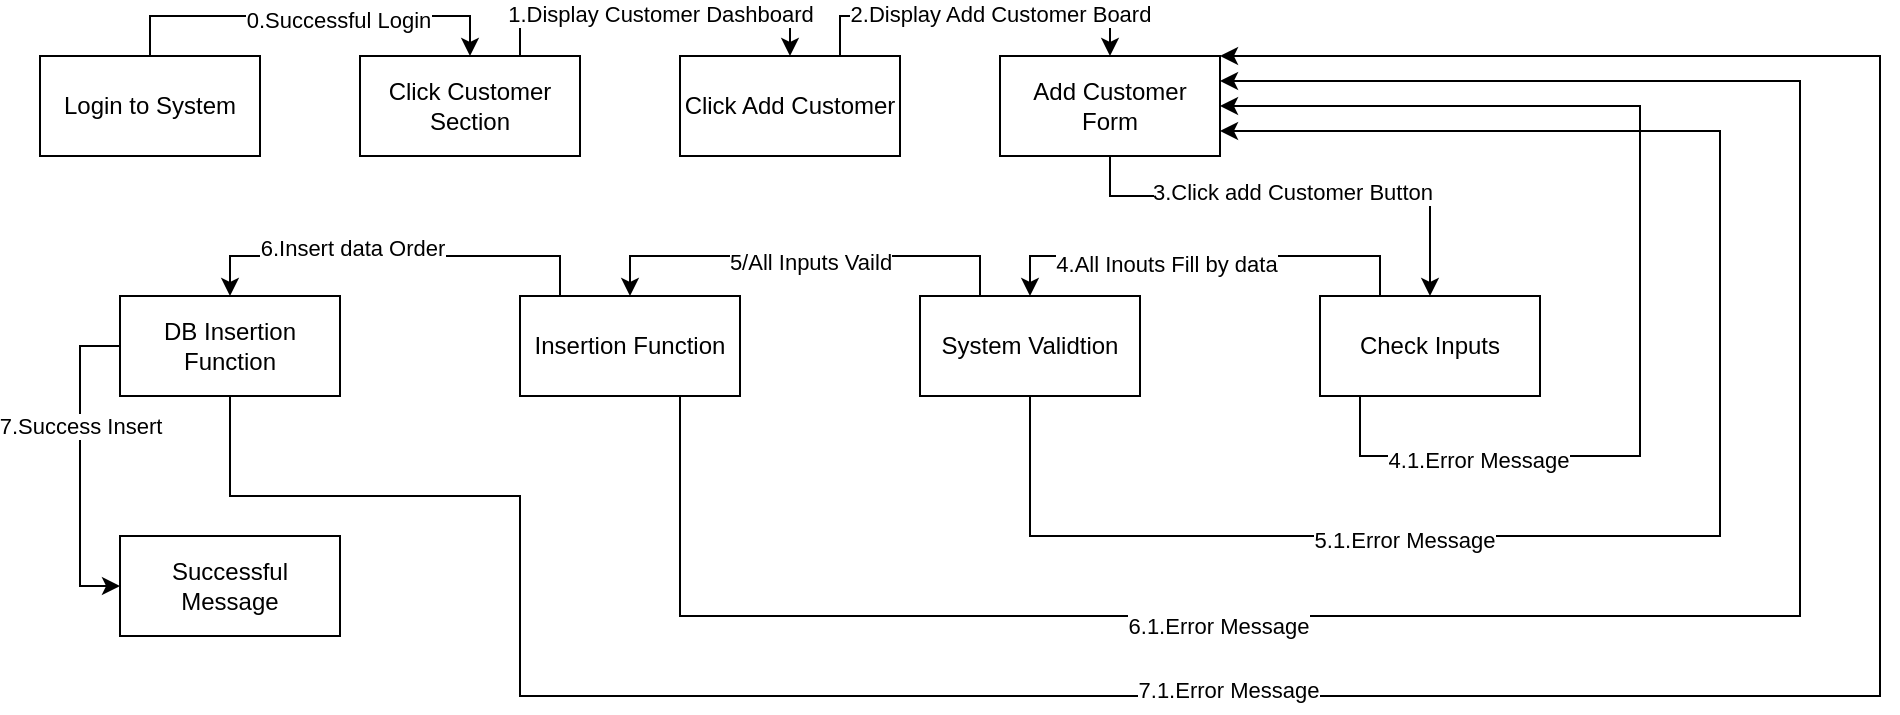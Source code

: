 <mxfile version="22.1.5" type="device" pages="5">
  <diagram name="Add Customer" id="E49aSv4FZ0PPDMPK3oO2">
    <mxGraphModel dx="1237" dy="665" grid="1" gridSize="10" guides="1" tooltips="1" connect="1" arrows="1" fold="1" page="1" pageScale="1" pageWidth="1100" pageHeight="850" math="0" shadow="0">
      <root>
        <mxCell id="0" />
        <mxCell id="1" parent="0" />
        <mxCell id="7E0FvI4bVu15tkwmtCha-5" style="edgeStyle=orthogonalEdgeStyle;rounded=0;orthogonalLoop=1;jettySize=auto;html=1;entryX=0.5;entryY=0;entryDx=0;entryDy=0;" edge="1" parent="1" source="7E0FvI4bVu15tkwmtCha-1" target="7E0FvI4bVu15tkwmtCha-2">
          <mxGeometry relative="1" as="geometry">
            <Array as="points">
              <mxPoint x="95" y="20" />
              <mxPoint x="255" y="20" />
            </Array>
          </mxGeometry>
        </mxCell>
        <mxCell id="7E0FvI4bVu15tkwmtCha-8" value="0.Successful Login" style="edgeLabel;html=1;align=center;verticalAlign=middle;resizable=0;points=[];" vertex="1" connectable="0" parent="7E0FvI4bVu15tkwmtCha-5">
          <mxGeometry x="0.139" y="-2" relative="1" as="geometry">
            <mxPoint as="offset" />
          </mxGeometry>
        </mxCell>
        <mxCell id="7E0FvI4bVu15tkwmtCha-1" value="Login to System" style="html=1;whiteSpace=wrap;" vertex="1" parent="1">
          <mxGeometry x="40" y="40" width="110" height="50" as="geometry" />
        </mxCell>
        <mxCell id="7E0FvI4bVu15tkwmtCha-6" style="edgeStyle=orthogonalEdgeStyle;rounded=0;orthogonalLoop=1;jettySize=auto;html=1;entryX=0.5;entryY=0;entryDx=0;entryDy=0;" edge="1" parent="1" source="7E0FvI4bVu15tkwmtCha-2" target="7E0FvI4bVu15tkwmtCha-3">
          <mxGeometry relative="1" as="geometry">
            <Array as="points">
              <mxPoint x="280" y="20" />
              <mxPoint x="415" y="20" />
            </Array>
          </mxGeometry>
        </mxCell>
        <mxCell id="7E0FvI4bVu15tkwmtCha-9" value="1.Display Customer Dashboard" style="edgeLabel;html=1;align=center;verticalAlign=middle;resizable=0;points=[];" vertex="1" connectable="0" parent="7E0FvI4bVu15tkwmtCha-6">
          <mxGeometry x="-0.135" y="1" relative="1" as="geometry">
            <mxPoint x="14" as="offset" />
          </mxGeometry>
        </mxCell>
        <mxCell id="7E0FvI4bVu15tkwmtCha-2" value="Click Customer Section" style="html=1;whiteSpace=wrap;" vertex="1" parent="1">
          <mxGeometry x="200" y="40" width="110" height="50" as="geometry" />
        </mxCell>
        <mxCell id="7E0FvI4bVu15tkwmtCha-7" style="edgeStyle=orthogonalEdgeStyle;rounded=0;orthogonalLoop=1;jettySize=auto;html=1;entryX=0.5;entryY=0;entryDx=0;entryDy=0;" edge="1" parent="1" source="7E0FvI4bVu15tkwmtCha-3" target="7E0FvI4bVu15tkwmtCha-4">
          <mxGeometry relative="1" as="geometry">
            <Array as="points">
              <mxPoint x="440" y="20" />
              <mxPoint x="575" y="20" />
            </Array>
          </mxGeometry>
        </mxCell>
        <mxCell id="7E0FvI4bVu15tkwmtCha-10" value="2.Display Add Customer Board" style="edgeLabel;html=1;align=center;verticalAlign=middle;resizable=0;points=[];" vertex="1" connectable="0" parent="7E0FvI4bVu15tkwmtCha-7">
          <mxGeometry x="-0.426" y="1" relative="1" as="geometry">
            <mxPoint x="50" as="offset" />
          </mxGeometry>
        </mxCell>
        <mxCell id="7E0FvI4bVu15tkwmtCha-3" value="Click Add Customer" style="html=1;whiteSpace=wrap;" vertex="1" parent="1">
          <mxGeometry x="360" y="40" width="110" height="50" as="geometry" />
        </mxCell>
        <mxCell id="7E0FvI4bVu15tkwmtCha-12" style="edgeStyle=orthogonalEdgeStyle;rounded=0;orthogonalLoop=1;jettySize=auto;html=1;entryX=0.5;entryY=0;entryDx=0;entryDy=0;" edge="1" parent="1" source="7E0FvI4bVu15tkwmtCha-4" target="7E0FvI4bVu15tkwmtCha-11">
          <mxGeometry relative="1" as="geometry">
            <Array as="points">
              <mxPoint x="575" y="110" />
              <mxPoint x="735" y="110" />
            </Array>
          </mxGeometry>
        </mxCell>
        <mxCell id="7E0FvI4bVu15tkwmtCha-13" value="3.Click add Customer Button" style="edgeLabel;html=1;align=center;verticalAlign=middle;resizable=0;points=[];" vertex="1" connectable="0" parent="7E0FvI4bVu15tkwmtCha-12">
          <mxGeometry x="-0.036" y="2" relative="1" as="geometry">
            <mxPoint as="offset" />
          </mxGeometry>
        </mxCell>
        <mxCell id="7E0FvI4bVu15tkwmtCha-4" value="Add Customer Form" style="html=1;whiteSpace=wrap;" vertex="1" parent="1">
          <mxGeometry x="520" y="40" width="110" height="50" as="geometry" />
        </mxCell>
        <mxCell id="7E0FvI4bVu15tkwmtCha-17" style="edgeStyle=orthogonalEdgeStyle;rounded=0;orthogonalLoop=1;jettySize=auto;html=1;entryX=0.5;entryY=0;entryDx=0;entryDy=0;" edge="1" parent="1" source="7E0FvI4bVu15tkwmtCha-11" target="7E0FvI4bVu15tkwmtCha-14">
          <mxGeometry relative="1" as="geometry">
            <Array as="points">
              <mxPoint x="710" y="140" />
              <mxPoint x="535" y="140" />
            </Array>
          </mxGeometry>
        </mxCell>
        <mxCell id="7E0FvI4bVu15tkwmtCha-21" value="4.All Inouts Fill by data" style="edgeLabel;html=1;align=center;verticalAlign=middle;resizable=0;points=[];" vertex="1" connectable="0" parent="7E0FvI4bVu15tkwmtCha-17">
          <mxGeometry x="0.185" y="4" relative="1" as="geometry">
            <mxPoint as="offset" />
          </mxGeometry>
        </mxCell>
        <mxCell id="7E0FvI4bVu15tkwmtCha-27" style="edgeStyle=orthogonalEdgeStyle;rounded=0;orthogonalLoop=1;jettySize=auto;html=1;entryX=1;entryY=0.5;entryDx=0;entryDy=0;" edge="1" parent="1" source="7E0FvI4bVu15tkwmtCha-11" target="7E0FvI4bVu15tkwmtCha-4">
          <mxGeometry relative="1" as="geometry">
            <Array as="points">
              <mxPoint x="700" y="240" />
              <mxPoint x="840" y="240" />
              <mxPoint x="840" y="65" />
            </Array>
          </mxGeometry>
        </mxCell>
        <mxCell id="7E0FvI4bVu15tkwmtCha-31" value="4.1.Error Message" style="edgeLabel;html=1;align=center;verticalAlign=middle;resizable=0;points=[];" vertex="1" connectable="0" parent="7E0FvI4bVu15tkwmtCha-27">
          <mxGeometry x="-0.681" y="-2" relative="1" as="geometry">
            <mxPoint as="offset" />
          </mxGeometry>
        </mxCell>
        <mxCell id="7E0FvI4bVu15tkwmtCha-11" value="Check Inputs" style="html=1;whiteSpace=wrap;" vertex="1" parent="1">
          <mxGeometry x="680" y="160" width="110" height="50" as="geometry" />
        </mxCell>
        <mxCell id="7E0FvI4bVu15tkwmtCha-19" style="edgeStyle=orthogonalEdgeStyle;rounded=0;orthogonalLoop=1;jettySize=auto;html=1;entryX=0.5;entryY=0;entryDx=0;entryDy=0;" edge="1" parent="1" source="7E0FvI4bVu15tkwmtCha-14" target="7E0FvI4bVu15tkwmtCha-15">
          <mxGeometry relative="1" as="geometry">
            <Array as="points">
              <mxPoint x="510" y="140" />
              <mxPoint x="335" y="140" />
            </Array>
          </mxGeometry>
        </mxCell>
        <mxCell id="7E0FvI4bVu15tkwmtCha-22" value="5/All Inputs Vaild" style="edgeLabel;html=1;align=center;verticalAlign=middle;resizable=0;points=[];" vertex="1" connectable="0" parent="7E0FvI4bVu15tkwmtCha-19">
          <mxGeometry x="-0.023" y="3" relative="1" as="geometry">
            <mxPoint as="offset" />
          </mxGeometry>
        </mxCell>
        <mxCell id="7E0FvI4bVu15tkwmtCha-28" style="edgeStyle=orthogonalEdgeStyle;rounded=0;orthogonalLoop=1;jettySize=auto;html=1;entryX=1;entryY=0.75;entryDx=0;entryDy=0;" edge="1" parent="1" source="7E0FvI4bVu15tkwmtCha-14" target="7E0FvI4bVu15tkwmtCha-4">
          <mxGeometry relative="1" as="geometry">
            <Array as="points">
              <mxPoint x="535" y="280" />
              <mxPoint x="880" y="280" />
              <mxPoint x="880" y="78" />
            </Array>
          </mxGeometry>
        </mxCell>
        <mxCell id="7E0FvI4bVu15tkwmtCha-32" value="5.1.Error Message" style="edgeLabel;html=1;align=center;verticalAlign=middle;resizable=0;points=[];" vertex="1" connectable="0" parent="7E0FvI4bVu15tkwmtCha-28">
          <mxGeometry x="-0.409" y="-2" relative="1" as="geometry">
            <mxPoint as="offset" />
          </mxGeometry>
        </mxCell>
        <mxCell id="7E0FvI4bVu15tkwmtCha-14" value="System Validtion" style="html=1;whiteSpace=wrap;" vertex="1" parent="1">
          <mxGeometry x="480" y="160" width="110" height="50" as="geometry" />
        </mxCell>
        <mxCell id="7E0FvI4bVu15tkwmtCha-20" style="edgeStyle=orthogonalEdgeStyle;rounded=0;orthogonalLoop=1;jettySize=auto;html=1;entryX=0.5;entryY=0;entryDx=0;entryDy=0;" edge="1" parent="1" source="7E0FvI4bVu15tkwmtCha-15" target="7E0FvI4bVu15tkwmtCha-16">
          <mxGeometry relative="1" as="geometry">
            <Array as="points">
              <mxPoint x="300" y="140" />
              <mxPoint x="135" y="140" />
            </Array>
          </mxGeometry>
        </mxCell>
        <mxCell id="7E0FvI4bVu15tkwmtCha-23" value="6.Insert data Order" style="edgeLabel;html=1;align=center;verticalAlign=middle;resizable=0;points=[];" vertex="1" connectable="0" parent="7E0FvI4bVu15tkwmtCha-20">
          <mxGeometry x="0.214" y="-4" relative="1" as="geometry">
            <mxPoint as="offset" />
          </mxGeometry>
        </mxCell>
        <mxCell id="7E0FvI4bVu15tkwmtCha-29" style="edgeStyle=orthogonalEdgeStyle;rounded=0;orthogonalLoop=1;jettySize=auto;html=1;entryX=1;entryY=0.25;entryDx=0;entryDy=0;" edge="1" parent="1" source="7E0FvI4bVu15tkwmtCha-15" target="7E0FvI4bVu15tkwmtCha-4">
          <mxGeometry relative="1" as="geometry">
            <Array as="points">
              <mxPoint x="360" y="320" />
              <mxPoint x="920" y="320" />
              <mxPoint x="920" y="53" />
            </Array>
          </mxGeometry>
        </mxCell>
        <mxCell id="7E0FvI4bVu15tkwmtCha-33" value="6.1.Error Message" style="edgeLabel;html=1;align=center;verticalAlign=middle;resizable=0;points=[];" vertex="1" connectable="0" parent="7E0FvI4bVu15tkwmtCha-29">
          <mxGeometry x="-0.383" y="-5" relative="1" as="geometry">
            <mxPoint as="offset" />
          </mxGeometry>
        </mxCell>
        <mxCell id="7E0FvI4bVu15tkwmtCha-15" value="Insertion Function" style="html=1;whiteSpace=wrap;" vertex="1" parent="1">
          <mxGeometry x="280" y="160" width="110" height="50" as="geometry" />
        </mxCell>
        <mxCell id="7E0FvI4bVu15tkwmtCha-25" style="edgeStyle=orthogonalEdgeStyle;rounded=0;orthogonalLoop=1;jettySize=auto;html=1;entryX=0;entryY=0.5;entryDx=0;entryDy=0;" edge="1" parent="1" source="7E0FvI4bVu15tkwmtCha-16" target="7E0FvI4bVu15tkwmtCha-24">
          <mxGeometry relative="1" as="geometry">
            <Array as="points">
              <mxPoint x="60" y="185" />
              <mxPoint x="60" y="305" />
            </Array>
          </mxGeometry>
        </mxCell>
        <mxCell id="7E0FvI4bVu15tkwmtCha-26" value="7.Success Insert" style="edgeLabel;html=1;align=center;verticalAlign=middle;resizable=0;points=[];" vertex="1" connectable="0" parent="7E0FvI4bVu15tkwmtCha-25">
          <mxGeometry x="-0.258" relative="1" as="geometry">
            <mxPoint as="offset" />
          </mxGeometry>
        </mxCell>
        <mxCell id="7E0FvI4bVu15tkwmtCha-30" style="edgeStyle=orthogonalEdgeStyle;rounded=0;orthogonalLoop=1;jettySize=auto;html=1;entryX=1;entryY=0;entryDx=0;entryDy=0;" edge="1" parent="1" source="7E0FvI4bVu15tkwmtCha-16" target="7E0FvI4bVu15tkwmtCha-4">
          <mxGeometry relative="1" as="geometry">
            <Array as="points">
              <mxPoint x="135" y="260" />
              <mxPoint x="280" y="260" />
              <mxPoint x="280" y="360" />
              <mxPoint x="960" y="360" />
              <mxPoint x="960" y="40" />
            </Array>
          </mxGeometry>
        </mxCell>
        <mxCell id="7E0FvI4bVu15tkwmtCha-34" value="7.1.Error Message" style="edgeLabel;html=1;align=center;verticalAlign=middle;resizable=0;points=[];" vertex="1" connectable="0" parent="7E0FvI4bVu15tkwmtCha-30">
          <mxGeometry x="-0.201" y="3" relative="1" as="geometry">
            <mxPoint as="offset" />
          </mxGeometry>
        </mxCell>
        <mxCell id="7E0FvI4bVu15tkwmtCha-16" value="DB Insertion Function" style="html=1;whiteSpace=wrap;" vertex="1" parent="1">
          <mxGeometry x="80" y="160" width="110" height="50" as="geometry" />
        </mxCell>
        <mxCell id="7E0FvI4bVu15tkwmtCha-24" value="Successful Message" style="html=1;whiteSpace=wrap;" vertex="1" parent="1">
          <mxGeometry x="80" y="280" width="110" height="50" as="geometry" />
        </mxCell>
      </root>
    </mxGraphModel>
  </diagram>
  <diagram name="Modify Customer" id="5guiXefkoyBnaO2qgScv">
    <mxGraphModel dx="1237" dy="665" grid="1" gridSize="10" guides="1" tooltips="1" connect="1" arrows="1" fold="1" page="1" pageScale="1" pageWidth="1100" pageHeight="850" math="0" shadow="0">
      <root>
        <mxCell id="h5iOLW2QtgKo5G2MZXvH-0" />
        <mxCell id="h5iOLW2QtgKo5G2MZXvH-1" parent="h5iOLW2QtgKo5G2MZXvH-0" />
        <mxCell id="h5iOLW2QtgKo5G2MZXvH-2" style="edgeStyle=orthogonalEdgeStyle;rounded=0;orthogonalLoop=1;jettySize=auto;html=1;entryX=0.5;entryY=0;entryDx=0;entryDy=0;" edge="1" parent="h5iOLW2QtgKo5G2MZXvH-1" source="h5iOLW2QtgKo5G2MZXvH-4" target="h5iOLW2QtgKo5G2MZXvH-7">
          <mxGeometry relative="1" as="geometry">
            <Array as="points">
              <mxPoint x="95" y="20" />
              <mxPoint x="255" y="20" />
            </Array>
          </mxGeometry>
        </mxCell>
        <mxCell id="h5iOLW2QtgKo5G2MZXvH-3" value="0.Successful Login" style="edgeLabel;html=1;align=center;verticalAlign=middle;resizable=0;points=[];" vertex="1" connectable="0" parent="h5iOLW2QtgKo5G2MZXvH-2">
          <mxGeometry x="0.139" y="-2" relative="1" as="geometry">
            <mxPoint as="offset" />
          </mxGeometry>
        </mxCell>
        <mxCell id="h5iOLW2QtgKo5G2MZXvH-4" value="Login to System" style="html=1;whiteSpace=wrap;" vertex="1" parent="h5iOLW2QtgKo5G2MZXvH-1">
          <mxGeometry x="40" y="40" width="110" height="50" as="geometry" />
        </mxCell>
        <mxCell id="h5iOLW2QtgKo5G2MZXvH-5" style="edgeStyle=orthogonalEdgeStyle;rounded=0;orthogonalLoop=1;jettySize=auto;html=1;entryX=0.5;entryY=0;entryDx=0;entryDy=0;" edge="1" parent="h5iOLW2QtgKo5G2MZXvH-1" source="h5iOLW2QtgKo5G2MZXvH-7" target="h5iOLW2QtgKo5G2MZXvH-10">
          <mxGeometry relative="1" as="geometry">
            <Array as="points">
              <mxPoint x="280" y="20" />
              <mxPoint x="415" y="20" />
            </Array>
          </mxGeometry>
        </mxCell>
        <mxCell id="h5iOLW2QtgKo5G2MZXvH-6" value="1.Display Customer Dashboard" style="edgeLabel;html=1;align=center;verticalAlign=middle;resizable=0;points=[];" vertex="1" connectable="0" parent="h5iOLW2QtgKo5G2MZXvH-5">
          <mxGeometry x="-0.135" y="1" relative="1" as="geometry">
            <mxPoint x="14" as="offset" />
          </mxGeometry>
        </mxCell>
        <mxCell id="h5iOLW2QtgKo5G2MZXvH-7" value="Click Customer Section" style="html=1;whiteSpace=wrap;" vertex="1" parent="h5iOLW2QtgKo5G2MZXvH-1">
          <mxGeometry x="200" y="40" width="110" height="50" as="geometry" />
        </mxCell>
        <mxCell id="h5iOLW2QtgKo5G2MZXvH-8" style="edgeStyle=orthogonalEdgeStyle;rounded=0;orthogonalLoop=1;jettySize=auto;html=1;entryX=0.5;entryY=0;entryDx=0;entryDy=0;" edge="1" parent="h5iOLW2QtgKo5G2MZXvH-1">
          <mxGeometry relative="1" as="geometry">
            <mxPoint x="439" y="40" as="sourcePoint" />
            <mxPoint x="574" y="40" as="targetPoint" />
            <Array as="points">
              <mxPoint x="439" y="20" />
              <mxPoint x="574" y="20" />
            </Array>
          </mxGeometry>
        </mxCell>
        <mxCell id="h5iOLW2QtgKo5G2MZXvH-9" value="2.Display Modify Customer Board" style="edgeLabel;html=1;align=center;verticalAlign=middle;resizable=0;points=[];" vertex="1" connectable="0" parent="h5iOLW2QtgKo5G2MZXvH-8">
          <mxGeometry x="-0.426" y="1" relative="1" as="geometry">
            <mxPoint x="66" as="offset" />
          </mxGeometry>
        </mxCell>
        <mxCell id="h5iOLW2QtgKo5G2MZXvH-10" value="Click Modify Customer" style="html=1;whiteSpace=wrap;" vertex="1" parent="h5iOLW2QtgKo5G2MZXvH-1">
          <mxGeometry x="360" y="40" width="110" height="50" as="geometry" />
        </mxCell>
        <mxCell id="h5iOLW2QtgKo5G2MZXvH-11" style="edgeStyle=orthogonalEdgeStyle;rounded=0;orthogonalLoop=1;jettySize=auto;html=1;entryX=0.5;entryY=0;entryDx=0;entryDy=0;" edge="1" parent="h5iOLW2QtgKo5G2MZXvH-1" source="h5iOLW2QtgKo5G2MZXvH-13" target="h5iOLW2QtgKo5G2MZXvH-18">
          <mxGeometry relative="1" as="geometry">
            <Array as="points">
              <mxPoint x="575" y="110" />
              <mxPoint x="735" y="110" />
            </Array>
          </mxGeometry>
        </mxCell>
        <mxCell id="h5iOLW2QtgKo5G2MZXvH-12" value="3.Click Modify Customer Button" style="edgeLabel;html=1;align=center;verticalAlign=middle;resizable=0;points=[];" vertex="1" connectable="0" parent="h5iOLW2QtgKo5G2MZXvH-11">
          <mxGeometry x="-0.036" y="2" relative="1" as="geometry">
            <mxPoint as="offset" />
          </mxGeometry>
        </mxCell>
        <mxCell id="h5iOLW2QtgKo5G2MZXvH-13" value="Modify Customer Form" style="html=1;whiteSpace=wrap;" vertex="1" parent="h5iOLW2QtgKo5G2MZXvH-1">
          <mxGeometry x="520" y="40" width="110" height="50" as="geometry" />
        </mxCell>
        <mxCell id="h5iOLW2QtgKo5G2MZXvH-14" style="edgeStyle=orthogonalEdgeStyle;rounded=0;orthogonalLoop=1;jettySize=auto;html=1;entryX=0.5;entryY=0;entryDx=0;entryDy=0;" edge="1" parent="h5iOLW2QtgKo5G2MZXvH-1" source="h5iOLW2QtgKo5G2MZXvH-18" target="h5iOLW2QtgKo5G2MZXvH-23">
          <mxGeometry relative="1" as="geometry">
            <Array as="points">
              <mxPoint x="710" y="140" />
              <mxPoint x="535" y="140" />
            </Array>
          </mxGeometry>
        </mxCell>
        <mxCell id="h5iOLW2QtgKo5G2MZXvH-15" value="4.All Inouts Fill by data" style="edgeLabel;html=1;align=center;verticalAlign=middle;resizable=0;points=[];" vertex="1" connectable="0" parent="h5iOLW2QtgKo5G2MZXvH-14">
          <mxGeometry x="0.185" y="4" relative="1" as="geometry">
            <mxPoint as="offset" />
          </mxGeometry>
        </mxCell>
        <mxCell id="h5iOLW2QtgKo5G2MZXvH-16" style="edgeStyle=orthogonalEdgeStyle;rounded=0;orthogonalLoop=1;jettySize=auto;html=1;entryX=1;entryY=0.5;entryDx=0;entryDy=0;" edge="1" parent="h5iOLW2QtgKo5G2MZXvH-1" source="h5iOLW2QtgKo5G2MZXvH-18" target="h5iOLW2QtgKo5G2MZXvH-13">
          <mxGeometry relative="1" as="geometry">
            <Array as="points">
              <mxPoint x="700" y="240" />
              <mxPoint x="840" y="240" />
              <mxPoint x="840" y="65" />
            </Array>
          </mxGeometry>
        </mxCell>
        <mxCell id="h5iOLW2QtgKo5G2MZXvH-17" value="4.1.Error Message" style="edgeLabel;html=1;align=center;verticalAlign=middle;resizable=0;points=[];" vertex="1" connectable="0" parent="h5iOLW2QtgKo5G2MZXvH-16">
          <mxGeometry x="-0.681" y="-2" relative="1" as="geometry">
            <mxPoint as="offset" />
          </mxGeometry>
        </mxCell>
        <mxCell id="h5iOLW2QtgKo5G2MZXvH-18" value="Check Inputs" style="html=1;whiteSpace=wrap;" vertex="1" parent="h5iOLW2QtgKo5G2MZXvH-1">
          <mxGeometry x="680" y="160" width="110" height="50" as="geometry" />
        </mxCell>
        <mxCell id="h5iOLW2QtgKo5G2MZXvH-19" style="edgeStyle=orthogonalEdgeStyle;rounded=0;orthogonalLoop=1;jettySize=auto;html=1;entryX=0.5;entryY=0;entryDx=0;entryDy=0;" edge="1" parent="h5iOLW2QtgKo5G2MZXvH-1" source="h5iOLW2QtgKo5G2MZXvH-23" target="h5iOLW2QtgKo5G2MZXvH-28">
          <mxGeometry relative="1" as="geometry">
            <Array as="points">
              <mxPoint x="510" y="140" />
              <mxPoint x="335" y="140" />
            </Array>
          </mxGeometry>
        </mxCell>
        <mxCell id="h5iOLW2QtgKo5G2MZXvH-20" value="5/All Inputs Vaild" style="edgeLabel;html=1;align=center;verticalAlign=middle;resizable=0;points=[];" vertex="1" connectable="0" parent="h5iOLW2QtgKo5G2MZXvH-19">
          <mxGeometry x="-0.023" y="3" relative="1" as="geometry">
            <mxPoint as="offset" />
          </mxGeometry>
        </mxCell>
        <mxCell id="h5iOLW2QtgKo5G2MZXvH-21" style="edgeStyle=orthogonalEdgeStyle;rounded=0;orthogonalLoop=1;jettySize=auto;html=1;entryX=1;entryY=0.75;entryDx=0;entryDy=0;" edge="1" parent="h5iOLW2QtgKo5G2MZXvH-1" source="h5iOLW2QtgKo5G2MZXvH-23" target="h5iOLW2QtgKo5G2MZXvH-13">
          <mxGeometry relative="1" as="geometry">
            <Array as="points">
              <mxPoint x="535" y="280" />
              <mxPoint x="880" y="280" />
              <mxPoint x="880" y="78" />
            </Array>
          </mxGeometry>
        </mxCell>
        <mxCell id="h5iOLW2QtgKo5G2MZXvH-22" value="5.1.Error Message" style="edgeLabel;html=1;align=center;verticalAlign=middle;resizable=0;points=[];" vertex="1" connectable="0" parent="h5iOLW2QtgKo5G2MZXvH-21">
          <mxGeometry x="-0.409" y="-2" relative="1" as="geometry">
            <mxPoint as="offset" />
          </mxGeometry>
        </mxCell>
        <mxCell id="h5iOLW2QtgKo5G2MZXvH-23" value="System Validtion" style="html=1;whiteSpace=wrap;" vertex="1" parent="h5iOLW2QtgKo5G2MZXvH-1">
          <mxGeometry x="480" y="160" width="110" height="50" as="geometry" />
        </mxCell>
        <mxCell id="h5iOLW2QtgKo5G2MZXvH-24" style="edgeStyle=orthogonalEdgeStyle;rounded=0;orthogonalLoop=1;jettySize=auto;html=1;entryX=0.5;entryY=0;entryDx=0;entryDy=0;" edge="1" parent="h5iOLW2QtgKo5G2MZXvH-1" source="h5iOLW2QtgKo5G2MZXvH-28" target="h5iOLW2QtgKo5G2MZXvH-33">
          <mxGeometry relative="1" as="geometry">
            <Array as="points">
              <mxPoint x="300" y="140" />
              <mxPoint x="135" y="140" />
            </Array>
          </mxGeometry>
        </mxCell>
        <mxCell id="h5iOLW2QtgKo5G2MZXvH-25" value="6.Modify data Order" style="edgeLabel;html=1;align=center;verticalAlign=middle;resizable=0;points=[];" vertex="1" connectable="0" parent="h5iOLW2QtgKo5G2MZXvH-24">
          <mxGeometry x="0.214" y="-4" relative="1" as="geometry">
            <mxPoint as="offset" />
          </mxGeometry>
        </mxCell>
        <mxCell id="h5iOLW2QtgKo5G2MZXvH-26" style="edgeStyle=orthogonalEdgeStyle;rounded=0;orthogonalLoop=1;jettySize=auto;html=1;entryX=1;entryY=0.25;entryDx=0;entryDy=0;" edge="1" parent="h5iOLW2QtgKo5G2MZXvH-1" source="h5iOLW2QtgKo5G2MZXvH-28" target="h5iOLW2QtgKo5G2MZXvH-13">
          <mxGeometry relative="1" as="geometry">
            <Array as="points">
              <mxPoint x="360" y="320" />
              <mxPoint x="920" y="320" />
              <mxPoint x="920" y="53" />
            </Array>
          </mxGeometry>
        </mxCell>
        <mxCell id="h5iOLW2QtgKo5G2MZXvH-27" value="6.1.Error Message" style="edgeLabel;html=1;align=center;verticalAlign=middle;resizable=0;points=[];" vertex="1" connectable="0" parent="h5iOLW2QtgKo5G2MZXvH-26">
          <mxGeometry x="-0.383" y="-5" relative="1" as="geometry">
            <mxPoint as="offset" />
          </mxGeometry>
        </mxCell>
        <mxCell id="h5iOLW2QtgKo5G2MZXvH-28" value="EditingFunction" style="html=1;whiteSpace=wrap;" vertex="1" parent="h5iOLW2QtgKo5G2MZXvH-1">
          <mxGeometry x="280" y="160" width="110" height="50" as="geometry" />
        </mxCell>
        <mxCell id="h5iOLW2QtgKo5G2MZXvH-29" style="edgeStyle=orthogonalEdgeStyle;rounded=0;orthogonalLoop=1;jettySize=auto;html=1;entryX=0;entryY=0.5;entryDx=0;entryDy=0;" edge="1" parent="h5iOLW2QtgKo5G2MZXvH-1" source="h5iOLW2QtgKo5G2MZXvH-33" target="h5iOLW2QtgKo5G2MZXvH-34">
          <mxGeometry relative="1" as="geometry">
            <Array as="points">
              <mxPoint x="60" y="185" />
              <mxPoint x="60" y="305" />
            </Array>
          </mxGeometry>
        </mxCell>
        <mxCell id="h5iOLW2QtgKo5G2MZXvH-30" value="7.Success Editing" style="edgeLabel;html=1;align=center;verticalAlign=middle;resizable=0;points=[];" vertex="1" connectable="0" parent="h5iOLW2QtgKo5G2MZXvH-29">
          <mxGeometry x="-0.258" relative="1" as="geometry">
            <mxPoint as="offset" />
          </mxGeometry>
        </mxCell>
        <mxCell id="h5iOLW2QtgKo5G2MZXvH-31" style="edgeStyle=orthogonalEdgeStyle;rounded=0;orthogonalLoop=1;jettySize=auto;html=1;entryX=1;entryY=0;entryDx=0;entryDy=0;" edge="1" parent="h5iOLW2QtgKo5G2MZXvH-1" source="h5iOLW2QtgKo5G2MZXvH-33" target="h5iOLW2QtgKo5G2MZXvH-13">
          <mxGeometry relative="1" as="geometry">
            <Array as="points">
              <mxPoint x="135" y="260" />
              <mxPoint x="280" y="260" />
              <mxPoint x="280" y="360" />
              <mxPoint x="960" y="360" />
              <mxPoint x="960" y="40" />
            </Array>
          </mxGeometry>
        </mxCell>
        <mxCell id="h5iOLW2QtgKo5G2MZXvH-32" value="7.1.Error Message" style="edgeLabel;html=1;align=center;verticalAlign=middle;resizable=0;points=[];" vertex="1" connectable="0" parent="h5iOLW2QtgKo5G2MZXvH-31">
          <mxGeometry x="-0.201" y="3" relative="1" as="geometry">
            <mxPoint as="offset" />
          </mxGeometry>
        </mxCell>
        <mxCell id="h5iOLW2QtgKo5G2MZXvH-33" value="DB Editing Function" style="html=1;whiteSpace=wrap;" vertex="1" parent="h5iOLW2QtgKo5G2MZXvH-1">
          <mxGeometry x="80" y="160" width="110" height="50" as="geometry" />
        </mxCell>
        <mxCell id="h5iOLW2QtgKo5G2MZXvH-34" value="Successful Message" style="html=1;whiteSpace=wrap;" vertex="1" parent="h5iOLW2QtgKo5G2MZXvH-1">
          <mxGeometry x="80" y="280" width="110" height="50" as="geometry" />
        </mxCell>
      </root>
    </mxGraphModel>
  </diagram>
  <diagram name="Remove Customer" id="e7dYcDMtW2gt6zl8CEGi">
    <mxGraphModel dx="1060" dy="570" grid="1" gridSize="10" guides="1" tooltips="1" connect="1" arrows="1" fold="1" page="1" pageScale="1" pageWidth="1100" pageHeight="850" math="0" shadow="0">
      <root>
        <mxCell id="brg8Ag42K2iDHGAXMtVh-0" />
        <mxCell id="brg8Ag42K2iDHGAXMtVh-1" parent="brg8Ag42K2iDHGAXMtVh-0" />
        <mxCell id="brg8Ag42K2iDHGAXMtVh-2" style="edgeStyle=orthogonalEdgeStyle;rounded=0;orthogonalLoop=1;jettySize=auto;html=1;entryX=0.5;entryY=0;entryDx=0;entryDy=0;" edge="1" parent="brg8Ag42K2iDHGAXMtVh-1" source="brg8Ag42K2iDHGAXMtVh-4" target="brg8Ag42K2iDHGAXMtVh-7">
          <mxGeometry relative="1" as="geometry">
            <Array as="points">
              <mxPoint x="95" y="20" />
              <mxPoint x="255" y="20" />
            </Array>
          </mxGeometry>
        </mxCell>
        <mxCell id="brg8Ag42K2iDHGAXMtVh-3" value="0.Successful Login" style="edgeLabel;html=1;align=center;verticalAlign=middle;resizable=0;points=[];" vertex="1" connectable="0" parent="brg8Ag42K2iDHGAXMtVh-2">
          <mxGeometry x="0.139" y="-2" relative="1" as="geometry">
            <mxPoint as="offset" />
          </mxGeometry>
        </mxCell>
        <mxCell id="brg8Ag42K2iDHGAXMtVh-4" value="Login to System" style="html=1;whiteSpace=wrap;" vertex="1" parent="brg8Ag42K2iDHGAXMtVh-1">
          <mxGeometry x="40" y="40" width="110" height="50" as="geometry" />
        </mxCell>
        <mxCell id="brg8Ag42K2iDHGAXMtVh-5" style="edgeStyle=orthogonalEdgeStyle;rounded=0;orthogonalLoop=1;jettySize=auto;html=1;entryX=0.5;entryY=0;entryDx=0;entryDy=0;" edge="1" parent="brg8Ag42K2iDHGAXMtVh-1" source="brg8Ag42K2iDHGAXMtVh-7" target="brg8Ag42K2iDHGAXMtVh-10">
          <mxGeometry relative="1" as="geometry">
            <Array as="points">
              <mxPoint x="280" y="20" />
              <mxPoint x="415" y="20" />
            </Array>
          </mxGeometry>
        </mxCell>
        <mxCell id="brg8Ag42K2iDHGAXMtVh-6" value="1.Display Customer Dashboard" style="edgeLabel;html=1;align=center;verticalAlign=middle;resizable=0;points=[];" vertex="1" connectable="0" parent="brg8Ag42K2iDHGAXMtVh-5">
          <mxGeometry x="-0.135" y="1" relative="1" as="geometry">
            <mxPoint x="14" as="offset" />
          </mxGeometry>
        </mxCell>
        <mxCell id="brg8Ag42K2iDHGAXMtVh-7" value="Click Customer Section" style="html=1;whiteSpace=wrap;" vertex="1" parent="brg8Ag42K2iDHGAXMtVh-1">
          <mxGeometry x="200" y="40" width="110" height="50" as="geometry" />
        </mxCell>
        <mxCell id="brg8Ag42K2iDHGAXMtVh-8" style="edgeStyle=orthogonalEdgeStyle;rounded=0;orthogonalLoop=1;jettySize=auto;html=1;entryX=0.5;entryY=0;entryDx=0;entryDy=0;" edge="1" parent="brg8Ag42K2iDHGAXMtVh-1">
          <mxGeometry relative="1" as="geometry">
            <mxPoint x="439" y="40" as="sourcePoint" />
            <mxPoint x="574" y="40" as="targetPoint" />
            <Array as="points">
              <mxPoint x="439" y="20" />
              <mxPoint x="574" y="20" />
            </Array>
          </mxGeometry>
        </mxCell>
        <mxCell id="brg8Ag42K2iDHGAXMtVh-9" value="2.Display&amp;nbsp;Remove&amp;nbsp;Customer Board" style="edgeLabel;html=1;align=center;verticalAlign=middle;resizable=0;points=[];" vertex="1" connectable="0" parent="brg8Ag42K2iDHGAXMtVh-8">
          <mxGeometry x="-0.426" y="1" relative="1" as="geometry">
            <mxPoint x="66" as="offset" />
          </mxGeometry>
        </mxCell>
        <mxCell id="brg8Ag42K2iDHGAXMtVh-10" value="Click Remove&amp;nbsp;Customer" style="html=1;whiteSpace=wrap;" vertex="1" parent="brg8Ag42K2iDHGAXMtVh-1">
          <mxGeometry x="360" y="40" width="110" height="50" as="geometry" />
        </mxCell>
        <mxCell id="vMaGbdXSEKDnoKM7rj6E-3" style="edgeStyle=orthogonalEdgeStyle;rounded=0;orthogonalLoop=1;jettySize=auto;html=1;entryX=0;entryY=0.75;entryDx=0;entryDy=0;" edge="1" parent="brg8Ag42K2iDHGAXMtVh-1" source="brg8Ag42K2iDHGAXMtVh-13" target="vMaGbdXSEKDnoKM7rj6E-2">
          <mxGeometry relative="1" as="geometry">
            <Array as="points">
              <mxPoint x="590" y="158" />
            </Array>
          </mxGeometry>
        </mxCell>
        <mxCell id="vMaGbdXSEKDnoKM7rj6E-4" value="3.Click Modify Customer Button" style="edgeLabel;html=1;align=center;verticalAlign=middle;resizable=0;points=[];" vertex="1" connectable="0" parent="vMaGbdXSEKDnoKM7rj6E-3">
          <mxGeometry x="-0.339" y="-2" relative="1" as="geometry">
            <mxPoint x="-38" as="offset" />
          </mxGeometry>
        </mxCell>
        <mxCell id="brg8Ag42K2iDHGAXMtVh-13" value="Remove&amp;nbsp;&amp;nbsp;Customer Form" style="html=1;whiteSpace=wrap;" vertex="1" parent="brg8Ag42K2iDHGAXMtVh-1">
          <mxGeometry x="520" y="40" width="110" height="50" as="geometry" />
        </mxCell>
        <mxCell id="brg8Ag42K2iDHGAXMtVh-14" style="edgeStyle=orthogonalEdgeStyle;rounded=0;orthogonalLoop=1;jettySize=auto;html=1;entryX=0.5;entryY=0;entryDx=0;entryDy=0;" edge="1" parent="brg8Ag42K2iDHGAXMtVh-1" source="brg8Ag42K2iDHGAXMtVh-18" target="brg8Ag42K2iDHGAXMtVh-23">
          <mxGeometry relative="1" as="geometry">
            <Array as="points">
              <mxPoint x="710" y="208" />
              <mxPoint x="535" y="208" />
            </Array>
          </mxGeometry>
        </mxCell>
        <mxCell id="brg8Ag42K2iDHGAXMtVh-15" value="5.All Inouts Fill by data" style="edgeLabel;html=1;align=center;verticalAlign=middle;resizable=0;points=[];" vertex="1" connectable="0" parent="brg8Ag42K2iDHGAXMtVh-14">
          <mxGeometry x="0.185" y="4" relative="1" as="geometry">
            <mxPoint as="offset" />
          </mxGeometry>
        </mxCell>
        <mxCell id="brg8Ag42K2iDHGAXMtVh-16" style="edgeStyle=orthogonalEdgeStyle;rounded=0;orthogonalLoop=1;jettySize=auto;html=1;entryX=1;entryY=0.5;entryDx=0;entryDy=0;" edge="1" parent="brg8Ag42K2iDHGAXMtVh-1" source="brg8Ag42K2iDHGAXMtVh-18" target="brg8Ag42K2iDHGAXMtVh-13">
          <mxGeometry relative="1" as="geometry">
            <Array as="points">
              <mxPoint x="690" y="320" />
              <mxPoint x="840" y="320" />
              <mxPoint x="840" y="65" />
            </Array>
          </mxGeometry>
        </mxCell>
        <mxCell id="brg8Ag42K2iDHGAXMtVh-17" value="5.1.Error Message" style="edgeLabel;html=1;align=center;verticalAlign=middle;resizable=0;points=[];" vertex="1" connectable="0" parent="brg8Ag42K2iDHGAXMtVh-16">
          <mxGeometry x="-0.681" y="-2" relative="1" as="geometry">
            <mxPoint as="offset" />
          </mxGeometry>
        </mxCell>
        <mxCell id="brg8Ag42K2iDHGAXMtVh-18" value="Check Inputs" style="html=1;whiteSpace=wrap;" vertex="1" parent="brg8Ag42K2iDHGAXMtVh-1">
          <mxGeometry x="680" y="228" width="110" height="50" as="geometry" />
        </mxCell>
        <mxCell id="brg8Ag42K2iDHGAXMtVh-19" style="edgeStyle=orthogonalEdgeStyle;rounded=0;orthogonalLoop=1;jettySize=auto;html=1;entryX=0.5;entryY=0;entryDx=0;entryDy=0;" edge="1" parent="brg8Ag42K2iDHGAXMtVh-1" source="brg8Ag42K2iDHGAXMtVh-23" target="brg8Ag42K2iDHGAXMtVh-28">
          <mxGeometry relative="1" as="geometry">
            <Array as="points">
              <mxPoint x="510" y="208" />
              <mxPoint x="335" y="208" />
            </Array>
          </mxGeometry>
        </mxCell>
        <mxCell id="brg8Ag42K2iDHGAXMtVh-20" value="6.All Inputs Vaild" style="edgeLabel;html=1;align=center;verticalAlign=middle;resizable=0;points=[];" vertex="1" connectable="0" parent="brg8Ag42K2iDHGAXMtVh-19">
          <mxGeometry x="-0.023" y="3" relative="1" as="geometry">
            <mxPoint as="offset" />
          </mxGeometry>
        </mxCell>
        <mxCell id="brg8Ag42K2iDHGAXMtVh-21" style="edgeStyle=orthogonalEdgeStyle;rounded=0;orthogonalLoop=1;jettySize=auto;html=1;entryX=1;entryY=0.75;entryDx=0;entryDy=0;" edge="1" parent="brg8Ag42K2iDHGAXMtVh-1" source="brg8Ag42K2iDHGAXMtVh-23" target="brg8Ag42K2iDHGAXMtVh-13">
          <mxGeometry relative="1" as="geometry">
            <Array as="points">
              <mxPoint x="535" y="360" />
              <mxPoint x="880" y="360" />
              <mxPoint x="880" y="77" />
            </Array>
          </mxGeometry>
        </mxCell>
        <mxCell id="brg8Ag42K2iDHGAXMtVh-22" value="6.1.Error Message" style="edgeLabel;html=1;align=center;verticalAlign=middle;resizable=0;points=[];" vertex="1" connectable="0" parent="brg8Ag42K2iDHGAXMtVh-21">
          <mxGeometry x="-0.409" y="-2" relative="1" as="geometry">
            <mxPoint as="offset" />
          </mxGeometry>
        </mxCell>
        <mxCell id="brg8Ag42K2iDHGAXMtVh-23" value="System Validtion" style="html=1;whiteSpace=wrap;" vertex="1" parent="brg8Ag42K2iDHGAXMtVh-1">
          <mxGeometry x="480" y="228" width="110" height="50" as="geometry" />
        </mxCell>
        <mxCell id="brg8Ag42K2iDHGAXMtVh-24" style="edgeStyle=orthogonalEdgeStyle;rounded=0;orthogonalLoop=1;jettySize=auto;html=1;entryX=0.5;entryY=0;entryDx=0;entryDy=0;" edge="1" parent="brg8Ag42K2iDHGAXMtVh-1" source="brg8Ag42K2iDHGAXMtVh-28" target="brg8Ag42K2iDHGAXMtVh-33">
          <mxGeometry relative="1" as="geometry">
            <Array as="points">
              <mxPoint x="300" y="208" />
              <mxPoint x="135" y="208" />
            </Array>
          </mxGeometry>
        </mxCell>
        <mxCell id="brg8Ag42K2iDHGAXMtVh-25" value="7.Remove data Order" style="edgeLabel;html=1;align=center;verticalAlign=middle;resizable=0;points=[];" vertex="1" connectable="0" parent="brg8Ag42K2iDHGAXMtVh-24">
          <mxGeometry x="0.214" y="-4" relative="1" as="geometry">
            <mxPoint as="offset" />
          </mxGeometry>
        </mxCell>
        <mxCell id="brg8Ag42K2iDHGAXMtVh-26" style="edgeStyle=orthogonalEdgeStyle;rounded=0;orthogonalLoop=1;jettySize=auto;html=1;entryX=1;entryY=0.25;entryDx=0;entryDy=0;" edge="1" parent="brg8Ag42K2iDHGAXMtVh-1" source="brg8Ag42K2iDHGAXMtVh-28" target="brg8Ag42K2iDHGAXMtVh-13">
          <mxGeometry relative="1" as="geometry">
            <Array as="points">
              <mxPoint x="360" y="400" />
              <mxPoint x="920" y="400" />
              <mxPoint x="920" y="53" />
            </Array>
          </mxGeometry>
        </mxCell>
        <mxCell id="brg8Ag42K2iDHGAXMtVh-27" value="7.1.Error Message" style="edgeLabel;html=1;align=center;verticalAlign=middle;resizable=0;points=[];" vertex="1" connectable="0" parent="brg8Ag42K2iDHGAXMtVh-26">
          <mxGeometry x="-0.383" y="-5" relative="1" as="geometry">
            <mxPoint as="offset" />
          </mxGeometry>
        </mxCell>
        <mxCell id="brg8Ag42K2iDHGAXMtVh-28" value="Remove Function" style="html=1;whiteSpace=wrap;" vertex="1" parent="brg8Ag42K2iDHGAXMtVh-1">
          <mxGeometry x="280" y="228" width="110" height="50" as="geometry" />
        </mxCell>
        <mxCell id="brg8Ag42K2iDHGAXMtVh-29" style="edgeStyle=orthogonalEdgeStyle;rounded=0;orthogonalLoop=1;jettySize=auto;html=1;entryX=0;entryY=0.5;entryDx=0;entryDy=0;" edge="1" parent="brg8Ag42K2iDHGAXMtVh-1" source="brg8Ag42K2iDHGAXMtVh-33" target="brg8Ag42K2iDHGAXMtVh-34">
          <mxGeometry relative="1" as="geometry">
            <Array as="points">
              <mxPoint x="60" y="253" />
              <mxPoint x="60" y="373" />
            </Array>
          </mxGeometry>
        </mxCell>
        <mxCell id="brg8Ag42K2iDHGAXMtVh-30" value="8.Success Removeing" style="edgeLabel;html=1;align=center;verticalAlign=middle;resizable=0;points=[];" vertex="1" connectable="0" parent="brg8Ag42K2iDHGAXMtVh-29">
          <mxGeometry x="-0.258" relative="1" as="geometry">
            <mxPoint as="offset" />
          </mxGeometry>
        </mxCell>
        <mxCell id="brg8Ag42K2iDHGAXMtVh-31" style="edgeStyle=orthogonalEdgeStyle;rounded=0;orthogonalLoop=1;jettySize=auto;html=1;entryX=1;entryY=0;entryDx=0;entryDy=0;" edge="1" parent="brg8Ag42K2iDHGAXMtVh-1" source="brg8Ag42K2iDHGAXMtVh-33" target="brg8Ag42K2iDHGAXMtVh-13">
          <mxGeometry relative="1" as="geometry">
            <Array as="points">
              <mxPoint x="135" y="320" />
              <mxPoint x="280" y="320" />
              <mxPoint x="280" y="440" />
              <mxPoint x="960" y="440" />
              <mxPoint x="960" y="40" />
            </Array>
          </mxGeometry>
        </mxCell>
        <mxCell id="brg8Ag42K2iDHGAXMtVh-32" value="8.1.Error Message" style="edgeLabel;html=1;align=center;verticalAlign=middle;resizable=0;points=[];" vertex="1" connectable="0" parent="brg8Ag42K2iDHGAXMtVh-31">
          <mxGeometry x="-0.201" y="3" relative="1" as="geometry">
            <mxPoint as="offset" />
          </mxGeometry>
        </mxCell>
        <mxCell id="brg8Ag42K2iDHGAXMtVh-33" value="DB Remove Function" style="html=1;whiteSpace=wrap;" vertex="1" parent="brg8Ag42K2iDHGAXMtVh-1">
          <mxGeometry x="80" y="228" width="110" height="50" as="geometry" />
        </mxCell>
        <mxCell id="brg8Ag42K2iDHGAXMtVh-34" value="Successful Message" style="html=1;whiteSpace=wrap;" vertex="1" parent="brg8Ag42K2iDHGAXMtVh-1">
          <mxGeometry x="80" y="348" width="110" height="50" as="geometry" />
        </mxCell>
        <mxCell id="vMaGbdXSEKDnoKM7rj6E-5" style="edgeStyle=orthogonalEdgeStyle;rounded=0;orthogonalLoop=1;jettySize=auto;html=1;entryX=0.5;entryY=0;entryDx=0;entryDy=0;" edge="1" parent="brg8Ag42K2iDHGAXMtVh-1" source="vMaGbdXSEKDnoKM7rj6E-2" target="brg8Ag42K2iDHGAXMtVh-18">
          <mxGeometry relative="1" as="geometry" />
        </mxCell>
        <mxCell id="vMaGbdXSEKDnoKM7rj6E-6" value="4.OK" style="edgeLabel;html=1;align=center;verticalAlign=middle;resizable=0;points=[];" vertex="1" connectable="0" parent="vMaGbdXSEKDnoKM7rj6E-5">
          <mxGeometry x="-0.326" y="3" relative="1" as="geometry">
            <mxPoint as="offset" />
          </mxGeometry>
        </mxCell>
        <mxCell id="vMaGbdXSEKDnoKM7rj6E-7" style="edgeStyle=orthogonalEdgeStyle;rounded=0;orthogonalLoop=1;jettySize=auto;html=1;entryX=1;entryY=1;entryDx=0;entryDy=0;" edge="1" parent="brg8Ag42K2iDHGAXMtVh-1" source="vMaGbdXSEKDnoKM7rj6E-2" target="brg8Ag42K2iDHGAXMtVh-13">
          <mxGeometry relative="1" as="geometry">
            <Array as="points">
              <mxPoint x="725" y="110" />
              <mxPoint x="630" y="110" />
            </Array>
          </mxGeometry>
        </mxCell>
        <mxCell id="vMaGbdXSEKDnoKM7rj6E-8" value="4.1.NO" style="edgeLabel;html=1;align=center;verticalAlign=middle;resizable=0;points=[];" vertex="1" connectable="0" parent="vMaGbdXSEKDnoKM7rj6E-7">
          <mxGeometry x="0.142" relative="1" as="geometry">
            <mxPoint as="offset" />
          </mxGeometry>
        </mxCell>
        <mxCell id="vMaGbdXSEKDnoKM7rj6E-2" value="Confirm Message" style="html=1;whiteSpace=wrap;" vertex="1" parent="brg8Ag42K2iDHGAXMtVh-1">
          <mxGeometry x="670" y="120" width="110" height="50" as="geometry" />
        </mxCell>
      </root>
    </mxGraphModel>
  </diagram>
  <diagram name="Show Customer" id="-d8gvUf0zi2V_LdzHQMy">
    <mxGraphModel dx="742" dy="399" grid="1" gridSize="10" guides="1" tooltips="1" connect="1" arrows="1" fold="1" page="1" pageScale="1" pageWidth="1100" pageHeight="850" math="0" shadow="0">
      <root>
        <mxCell id="BlE5B2PD60zcB9LpClpL-0" />
        <mxCell id="BlE5B2PD60zcB9LpClpL-1" parent="BlE5B2PD60zcB9LpClpL-0" />
        <mxCell id="BlE5B2PD60zcB9LpClpL-2" style="edgeStyle=orthogonalEdgeStyle;rounded=0;orthogonalLoop=1;jettySize=auto;html=1;entryX=0.5;entryY=0;entryDx=0;entryDy=0;" edge="1" parent="BlE5B2PD60zcB9LpClpL-1" source="BlE5B2PD60zcB9LpClpL-4" target="BlE5B2PD60zcB9LpClpL-7">
          <mxGeometry relative="1" as="geometry">
            <Array as="points">
              <mxPoint x="95" y="20" />
              <mxPoint x="255" y="20" />
            </Array>
          </mxGeometry>
        </mxCell>
        <mxCell id="BlE5B2PD60zcB9LpClpL-3" value="0.Successful Login" style="edgeLabel;html=1;align=center;verticalAlign=middle;resizable=0;points=[];" vertex="1" connectable="0" parent="BlE5B2PD60zcB9LpClpL-2">
          <mxGeometry x="0.139" y="-2" relative="1" as="geometry">
            <mxPoint as="offset" />
          </mxGeometry>
        </mxCell>
        <mxCell id="BlE5B2PD60zcB9LpClpL-4" value="Login to System" style="html=1;whiteSpace=wrap;" vertex="1" parent="BlE5B2PD60zcB9LpClpL-1">
          <mxGeometry x="40" y="40" width="110" height="50" as="geometry" />
        </mxCell>
        <mxCell id="BlE5B2PD60zcB9LpClpL-5" style="edgeStyle=orthogonalEdgeStyle;rounded=0;orthogonalLoop=1;jettySize=auto;html=1;entryX=0.5;entryY=0;entryDx=0;entryDy=0;" edge="1" parent="BlE5B2PD60zcB9LpClpL-1" source="BlE5B2PD60zcB9LpClpL-7" target="BlE5B2PD60zcB9LpClpL-10">
          <mxGeometry relative="1" as="geometry">
            <Array as="points">
              <mxPoint x="280" y="20" />
              <mxPoint x="415" y="20" />
            </Array>
          </mxGeometry>
        </mxCell>
        <mxCell id="BlE5B2PD60zcB9LpClpL-6" value="1.Display Customer Dashboard" style="edgeLabel;html=1;align=center;verticalAlign=middle;resizable=0;points=[];" vertex="1" connectable="0" parent="BlE5B2PD60zcB9LpClpL-5">
          <mxGeometry x="-0.135" y="1" relative="1" as="geometry">
            <mxPoint x="14" as="offset" />
          </mxGeometry>
        </mxCell>
        <mxCell id="BlE5B2PD60zcB9LpClpL-7" value="Click Customer Section" style="html=1;whiteSpace=wrap;" vertex="1" parent="BlE5B2PD60zcB9LpClpL-1">
          <mxGeometry x="200" y="40" width="110" height="50" as="geometry" />
        </mxCell>
        <mxCell id="BlE5B2PD60zcB9LpClpL-8" style="edgeStyle=orthogonalEdgeStyle;rounded=0;orthogonalLoop=1;jettySize=auto;html=1;entryX=0.5;entryY=0;entryDx=0;entryDy=0;" edge="1" parent="BlE5B2PD60zcB9LpClpL-1" source="BlE5B2PD60zcB9LpClpL-10" target="BlE5B2PD60zcB9LpClpL-13">
          <mxGeometry relative="1" as="geometry">
            <Array as="points">
              <mxPoint x="440" y="20" />
              <mxPoint x="575" y="20" />
            </Array>
          </mxGeometry>
        </mxCell>
        <mxCell id="BlE5B2PD60zcB9LpClpL-9" value="2.Display Show Customer Board" style="edgeLabel;html=1;align=center;verticalAlign=middle;resizable=0;points=[];" vertex="1" connectable="0" parent="BlE5B2PD60zcB9LpClpL-8">
          <mxGeometry x="-0.426" y="1" relative="1" as="geometry">
            <mxPoint x="50" as="offset" />
          </mxGeometry>
        </mxCell>
        <mxCell id="BlE5B2PD60zcB9LpClpL-10" value="Click Add Customer" style="html=1;whiteSpace=wrap;" vertex="1" parent="BlE5B2PD60zcB9LpClpL-1">
          <mxGeometry x="360" y="40" width="110" height="50" as="geometry" />
        </mxCell>
        <mxCell id="BlE5B2PD60zcB9LpClpL-11" style="edgeStyle=orthogonalEdgeStyle;rounded=0;orthogonalLoop=1;jettySize=auto;html=1;entryX=0.5;entryY=0;entryDx=0;entryDy=0;" edge="1" parent="BlE5B2PD60zcB9LpClpL-1">
          <mxGeometry relative="1" as="geometry">
            <mxPoint x="573.966" y="90" as="sourcePoint" />
            <mxPoint x="734" y="160" as="targetPoint" />
            <Array as="points">
              <mxPoint x="574" y="110" />
              <mxPoint x="734" y="110" />
            </Array>
          </mxGeometry>
        </mxCell>
        <mxCell id="BlE5B2PD60zcB9LpClpL-12" value="3.Click Show Customer Button" style="edgeLabel;html=1;align=center;verticalAlign=middle;resizable=0;points=[];" vertex="1" connectable="0" parent="BlE5B2PD60zcB9LpClpL-11">
          <mxGeometry x="-0.036" y="2" relative="1" as="geometry">
            <mxPoint as="offset" />
          </mxGeometry>
        </mxCell>
        <mxCell id="BlE5B2PD60zcB9LpClpL-13" value="Show Customer Form" style="html=1;whiteSpace=wrap;" vertex="1" parent="BlE5B2PD60zcB9LpClpL-1">
          <mxGeometry x="520" y="40" width="110" height="50" as="geometry" />
        </mxCell>
        <mxCell id="BlE5B2PD60zcB9LpClpL-14" style="edgeStyle=orthogonalEdgeStyle;rounded=0;orthogonalLoop=1;jettySize=auto;html=1;entryX=0.5;entryY=0;entryDx=0;entryDy=0;" edge="1" parent="BlE5B2PD60zcB9LpClpL-1" source="BlE5B2PD60zcB9LpClpL-18" target="BlE5B2PD60zcB9LpClpL-23">
          <mxGeometry relative="1" as="geometry">
            <Array as="points">
              <mxPoint x="710" y="140" />
              <mxPoint x="535" y="140" />
            </Array>
          </mxGeometry>
        </mxCell>
        <mxCell id="BlE5B2PD60zcB9LpClpL-15" value="4.All Inouts Fill by data" style="edgeLabel;html=1;align=center;verticalAlign=middle;resizable=0;points=[];" vertex="1" connectable="0" parent="BlE5B2PD60zcB9LpClpL-14">
          <mxGeometry x="0.185" y="4" relative="1" as="geometry">
            <mxPoint as="offset" />
          </mxGeometry>
        </mxCell>
        <mxCell id="BlE5B2PD60zcB9LpClpL-16" style="edgeStyle=orthogonalEdgeStyle;rounded=0;orthogonalLoop=1;jettySize=auto;html=1;entryX=1;entryY=0.5;entryDx=0;entryDy=0;" edge="1" parent="BlE5B2PD60zcB9LpClpL-1" source="BlE5B2PD60zcB9LpClpL-18" target="BlE5B2PD60zcB9LpClpL-13">
          <mxGeometry relative="1" as="geometry">
            <Array as="points">
              <mxPoint x="700" y="240" />
              <mxPoint x="840" y="240" />
              <mxPoint x="840" y="65" />
            </Array>
          </mxGeometry>
        </mxCell>
        <mxCell id="BlE5B2PD60zcB9LpClpL-17" value="4.1.Error Message" style="edgeLabel;html=1;align=center;verticalAlign=middle;resizable=0;points=[];" vertex="1" connectable="0" parent="BlE5B2PD60zcB9LpClpL-16">
          <mxGeometry x="-0.681" y="-2" relative="1" as="geometry">
            <mxPoint as="offset" />
          </mxGeometry>
        </mxCell>
        <mxCell id="BlE5B2PD60zcB9LpClpL-18" value="Check Inputs" style="html=1;whiteSpace=wrap;" vertex="1" parent="BlE5B2PD60zcB9LpClpL-1">
          <mxGeometry x="680" y="160" width="110" height="50" as="geometry" />
        </mxCell>
        <mxCell id="BlE5B2PD60zcB9LpClpL-19" style="edgeStyle=orthogonalEdgeStyle;rounded=0;orthogonalLoop=1;jettySize=auto;html=1;entryX=0.5;entryY=0;entryDx=0;entryDy=0;" edge="1" parent="BlE5B2PD60zcB9LpClpL-1" source="BlE5B2PD60zcB9LpClpL-23" target="BlE5B2PD60zcB9LpClpL-28">
          <mxGeometry relative="1" as="geometry">
            <Array as="points">
              <mxPoint x="510" y="140" />
              <mxPoint x="335" y="140" />
            </Array>
          </mxGeometry>
        </mxCell>
        <mxCell id="BlE5B2PD60zcB9LpClpL-20" value="5/All Inputs Vaild" style="edgeLabel;html=1;align=center;verticalAlign=middle;resizable=0;points=[];" vertex="1" connectable="0" parent="BlE5B2PD60zcB9LpClpL-19">
          <mxGeometry x="-0.023" y="3" relative="1" as="geometry">
            <mxPoint as="offset" />
          </mxGeometry>
        </mxCell>
        <mxCell id="BlE5B2PD60zcB9LpClpL-21" style="edgeStyle=orthogonalEdgeStyle;rounded=0;orthogonalLoop=1;jettySize=auto;html=1;entryX=1;entryY=0.75;entryDx=0;entryDy=0;" edge="1" parent="BlE5B2PD60zcB9LpClpL-1" source="BlE5B2PD60zcB9LpClpL-23" target="BlE5B2PD60zcB9LpClpL-13">
          <mxGeometry relative="1" as="geometry">
            <Array as="points">
              <mxPoint x="535" y="280" />
              <mxPoint x="880" y="280" />
              <mxPoint x="880" y="78" />
            </Array>
          </mxGeometry>
        </mxCell>
        <mxCell id="BlE5B2PD60zcB9LpClpL-22" value="5.1.Error Message" style="edgeLabel;html=1;align=center;verticalAlign=middle;resizable=0;points=[];" vertex="1" connectable="0" parent="BlE5B2PD60zcB9LpClpL-21">
          <mxGeometry x="-0.409" y="-2" relative="1" as="geometry">
            <mxPoint as="offset" />
          </mxGeometry>
        </mxCell>
        <mxCell id="BlE5B2PD60zcB9LpClpL-23" value="System Validtion" style="html=1;whiteSpace=wrap;" vertex="1" parent="BlE5B2PD60zcB9LpClpL-1">
          <mxGeometry x="480" y="160" width="110" height="50" as="geometry" />
        </mxCell>
        <mxCell id="BlE5B2PD60zcB9LpClpL-24" style="edgeStyle=orthogonalEdgeStyle;rounded=0;orthogonalLoop=1;jettySize=auto;html=1;entryX=0.5;entryY=0;entryDx=0;entryDy=0;" edge="1" parent="BlE5B2PD60zcB9LpClpL-1" source="BlE5B2PD60zcB9LpClpL-28" target="BlE5B2PD60zcB9LpClpL-33">
          <mxGeometry relative="1" as="geometry">
            <Array as="points">
              <mxPoint x="300" y="140" />
              <mxPoint x="135" y="140" />
            </Array>
          </mxGeometry>
        </mxCell>
        <mxCell id="BlE5B2PD60zcB9LpClpL-25" value="6.Fetch data Order" style="edgeLabel;html=1;align=center;verticalAlign=middle;resizable=0;points=[];" vertex="1" connectable="0" parent="BlE5B2PD60zcB9LpClpL-24">
          <mxGeometry x="0.214" y="-4" relative="1" as="geometry">
            <mxPoint as="offset" />
          </mxGeometry>
        </mxCell>
        <mxCell id="BlE5B2PD60zcB9LpClpL-26" style="edgeStyle=orthogonalEdgeStyle;rounded=0;orthogonalLoop=1;jettySize=auto;html=1;entryX=1;entryY=0.25;entryDx=0;entryDy=0;" edge="1" parent="BlE5B2PD60zcB9LpClpL-1" source="BlE5B2PD60zcB9LpClpL-28" target="BlE5B2PD60zcB9LpClpL-13">
          <mxGeometry relative="1" as="geometry">
            <Array as="points">
              <mxPoint x="360" y="320" />
              <mxPoint x="920" y="320" />
              <mxPoint x="920" y="53" />
            </Array>
          </mxGeometry>
        </mxCell>
        <mxCell id="BlE5B2PD60zcB9LpClpL-27" value="6.1.Error Message" style="edgeLabel;html=1;align=center;verticalAlign=middle;resizable=0;points=[];" vertex="1" connectable="0" parent="BlE5B2PD60zcB9LpClpL-26">
          <mxGeometry x="-0.383" y="-5" relative="1" as="geometry">
            <mxPoint as="offset" />
          </mxGeometry>
        </mxCell>
        <mxCell id="BlE5B2PD60zcB9LpClpL-28" value="Fetch Function" style="html=1;whiteSpace=wrap;" vertex="1" parent="BlE5B2PD60zcB9LpClpL-1">
          <mxGeometry x="280" y="160" width="110" height="50" as="geometry" />
        </mxCell>
        <mxCell id="BlE5B2PD60zcB9LpClpL-29" style="edgeStyle=orthogonalEdgeStyle;rounded=0;orthogonalLoop=1;jettySize=auto;html=1;entryX=0;entryY=0.5;entryDx=0;entryDy=0;" edge="1" parent="BlE5B2PD60zcB9LpClpL-1" source="BlE5B2PD60zcB9LpClpL-33" target="BlE5B2PD60zcB9LpClpL-34">
          <mxGeometry relative="1" as="geometry">
            <Array as="points">
              <mxPoint x="60" y="185" />
              <mxPoint x="60" y="305" />
            </Array>
          </mxGeometry>
        </mxCell>
        <mxCell id="BlE5B2PD60zcB9LpClpL-30" value="7.Success Fetch" style="edgeLabel;html=1;align=center;verticalAlign=middle;resizable=0;points=[];" vertex="1" connectable="0" parent="BlE5B2PD60zcB9LpClpL-29">
          <mxGeometry x="-0.258" relative="1" as="geometry">
            <mxPoint as="offset" />
          </mxGeometry>
        </mxCell>
        <mxCell id="BlE5B2PD60zcB9LpClpL-31" style="edgeStyle=orthogonalEdgeStyle;rounded=0;orthogonalLoop=1;jettySize=auto;html=1;entryX=1;entryY=0;entryDx=0;entryDy=0;" edge="1" parent="BlE5B2PD60zcB9LpClpL-1" source="BlE5B2PD60zcB9LpClpL-33" target="BlE5B2PD60zcB9LpClpL-13">
          <mxGeometry relative="1" as="geometry">
            <Array as="points">
              <mxPoint x="135" y="260" />
              <mxPoint x="280" y="260" />
              <mxPoint x="280" y="360" />
              <mxPoint x="960" y="360" />
              <mxPoint x="960" y="40" />
            </Array>
          </mxGeometry>
        </mxCell>
        <mxCell id="BlE5B2PD60zcB9LpClpL-32" value="7.1.Error Message" style="edgeLabel;html=1;align=center;verticalAlign=middle;resizable=0;points=[];" vertex="1" connectable="0" parent="BlE5B2PD60zcB9LpClpL-31">
          <mxGeometry x="-0.201" y="3" relative="1" as="geometry">
            <mxPoint as="offset" />
          </mxGeometry>
        </mxCell>
        <mxCell id="BlE5B2PD60zcB9LpClpL-33" value="DB Retrivel Function" style="html=1;whiteSpace=wrap;" vertex="1" parent="BlE5B2PD60zcB9LpClpL-1">
          <mxGeometry x="80" y="160" width="110" height="50" as="geometry" />
        </mxCell>
        <mxCell id="BlE5B2PD60zcB9LpClpL-34" value="Filling inputs by data" style="html=1;whiteSpace=wrap;" vertex="1" parent="BlE5B2PD60zcB9LpClpL-1">
          <mxGeometry x="80" y="280" width="110" height="50" as="geometry" />
        </mxCell>
      </root>
    </mxGraphModel>
  </diagram>
  <diagram name="Show Customers" id="8KJQUjkTHN3mJCijYtnz">
    <mxGraphModel dx="873" dy="469" grid="1" gridSize="10" guides="1" tooltips="1" connect="1" arrows="1" fold="1" page="1" pageScale="1" pageWidth="1100" pageHeight="850" math="0" shadow="0">
      <root>
        <mxCell id="pwDJPoL2Rhmxgp8TtVwf-0" />
        <mxCell id="pwDJPoL2Rhmxgp8TtVwf-1" parent="pwDJPoL2Rhmxgp8TtVwf-0" />
        <mxCell id="pwDJPoL2Rhmxgp8TtVwf-2" style="edgeStyle=orthogonalEdgeStyle;rounded=0;orthogonalLoop=1;jettySize=auto;html=1;entryX=0.5;entryY=0;entryDx=0;entryDy=0;" edge="1" parent="pwDJPoL2Rhmxgp8TtVwf-1" source="pwDJPoL2Rhmxgp8TtVwf-4" target="pwDJPoL2Rhmxgp8TtVwf-7">
          <mxGeometry relative="1" as="geometry">
            <Array as="points">
              <mxPoint x="95" y="20" />
              <mxPoint x="255" y="20" />
            </Array>
          </mxGeometry>
        </mxCell>
        <mxCell id="pwDJPoL2Rhmxgp8TtVwf-3" value="0.Successful Login" style="edgeLabel;html=1;align=center;verticalAlign=middle;resizable=0;points=[];" vertex="1" connectable="0" parent="pwDJPoL2Rhmxgp8TtVwf-2">
          <mxGeometry x="0.139" y="-2" relative="1" as="geometry">
            <mxPoint as="offset" />
          </mxGeometry>
        </mxCell>
        <mxCell id="pwDJPoL2Rhmxgp8TtVwf-4" value="Login to System" style="html=1;whiteSpace=wrap;" vertex="1" parent="pwDJPoL2Rhmxgp8TtVwf-1">
          <mxGeometry x="40" y="40" width="110" height="50" as="geometry" />
        </mxCell>
        <mxCell id="pwDJPoL2Rhmxgp8TtVwf-5" style="edgeStyle=orthogonalEdgeStyle;rounded=0;orthogonalLoop=1;jettySize=auto;html=1;entryX=0.5;entryY=0;entryDx=0;entryDy=0;" edge="1" parent="pwDJPoL2Rhmxgp8TtVwf-1" source="pwDJPoL2Rhmxgp8TtVwf-7" target="pwDJPoL2Rhmxgp8TtVwf-10">
          <mxGeometry relative="1" as="geometry">
            <Array as="points">
              <mxPoint x="280" y="20" />
              <mxPoint x="415" y="20" />
            </Array>
          </mxGeometry>
        </mxCell>
        <mxCell id="pwDJPoL2Rhmxgp8TtVwf-6" value="1.Display Customer Dashboard" style="edgeLabel;html=1;align=center;verticalAlign=middle;resizable=0;points=[];" vertex="1" connectable="0" parent="pwDJPoL2Rhmxgp8TtVwf-5">
          <mxGeometry x="-0.135" y="1" relative="1" as="geometry">
            <mxPoint x="14" as="offset" />
          </mxGeometry>
        </mxCell>
        <mxCell id="pwDJPoL2Rhmxgp8TtVwf-7" value="Click Customer Section" style="html=1;whiteSpace=wrap;" vertex="1" parent="pwDJPoL2Rhmxgp8TtVwf-1">
          <mxGeometry x="200" y="40" width="110" height="50" as="geometry" />
        </mxCell>
        <mxCell id="pwDJPoL2Rhmxgp8TtVwf-8" style="edgeStyle=orthogonalEdgeStyle;rounded=0;orthogonalLoop=1;jettySize=auto;html=1;entryX=0.5;entryY=0;entryDx=0;entryDy=0;" edge="1" parent="pwDJPoL2Rhmxgp8TtVwf-1" source="pwDJPoL2Rhmxgp8TtVwf-10" target="pwDJPoL2Rhmxgp8TtVwf-13">
          <mxGeometry relative="1" as="geometry">
            <Array as="points">
              <mxPoint x="440" y="20" />
              <mxPoint x="575" y="20" />
            </Array>
          </mxGeometry>
        </mxCell>
        <mxCell id="pwDJPoL2Rhmxgp8TtVwf-9" value="2.Display Show Customers Board" style="edgeLabel;html=1;align=center;verticalAlign=middle;resizable=0;points=[];" vertex="1" connectable="0" parent="pwDJPoL2Rhmxgp8TtVwf-8">
          <mxGeometry x="-0.426" y="1" relative="1" as="geometry">
            <mxPoint x="50" as="offset" />
          </mxGeometry>
        </mxCell>
        <mxCell id="pwDJPoL2Rhmxgp8TtVwf-10" value="Click Add Customer" style="html=1;whiteSpace=wrap;" vertex="1" parent="pwDJPoL2Rhmxgp8TtVwf-1">
          <mxGeometry x="360" y="40" width="110" height="50" as="geometry" />
        </mxCell>
        <mxCell id="pwDJPoL2Rhmxgp8TtVwf-11" style="edgeStyle=orthogonalEdgeStyle;rounded=0;orthogonalLoop=1;jettySize=auto;html=1;entryX=0.5;entryY=0;entryDx=0;entryDy=0;" edge="1" parent="pwDJPoL2Rhmxgp8TtVwf-1">
          <mxGeometry relative="1" as="geometry">
            <mxPoint x="573.966" y="90" as="sourcePoint" />
            <mxPoint x="734" y="160" as="targetPoint" />
            <Array as="points">
              <mxPoint x="574" y="110" />
              <mxPoint x="734" y="110" />
            </Array>
          </mxGeometry>
        </mxCell>
        <mxCell id="pwDJPoL2Rhmxgp8TtVwf-12" value="3.Click Show Customers Button" style="edgeLabel;html=1;align=center;verticalAlign=middle;resizable=0;points=[];" vertex="1" connectable="0" parent="pwDJPoL2Rhmxgp8TtVwf-11">
          <mxGeometry x="-0.036" y="2" relative="1" as="geometry">
            <mxPoint as="offset" />
          </mxGeometry>
        </mxCell>
        <mxCell id="pwDJPoL2Rhmxgp8TtVwf-13" value="Show Customers Form" style="html=1;whiteSpace=wrap;" vertex="1" parent="pwDJPoL2Rhmxgp8TtVwf-1">
          <mxGeometry x="520" y="40" width="110" height="50" as="geometry" />
        </mxCell>
        <mxCell id="pwDJPoL2Rhmxgp8TtVwf-14" style="edgeStyle=orthogonalEdgeStyle;rounded=0;orthogonalLoop=1;jettySize=auto;html=1;entryX=0.5;entryY=0;entryDx=0;entryDy=0;" edge="1" parent="pwDJPoL2Rhmxgp8TtVwf-1" source="pwDJPoL2Rhmxgp8TtVwf-18" target="pwDJPoL2Rhmxgp8TtVwf-23">
          <mxGeometry relative="1" as="geometry">
            <Array as="points">
              <mxPoint x="710" y="140" />
              <mxPoint x="535" y="140" />
            </Array>
          </mxGeometry>
        </mxCell>
        <mxCell id="pwDJPoL2Rhmxgp8TtVwf-15" value="4.Recall data" style="edgeLabel;html=1;align=center;verticalAlign=middle;resizable=0;points=[];" vertex="1" connectable="0" parent="pwDJPoL2Rhmxgp8TtVwf-14">
          <mxGeometry x="0.185" y="4" relative="1" as="geometry">
            <mxPoint as="offset" />
          </mxGeometry>
        </mxCell>
        <mxCell id="pwDJPoL2Rhmxgp8TtVwf-18" value="Filling inputs by data" style="html=1;whiteSpace=wrap;" vertex="1" parent="pwDJPoL2Rhmxgp8TtVwf-1">
          <mxGeometry x="680" y="160" width="110" height="50" as="geometry" />
        </mxCell>
        <mxCell id="pwDJPoL2Rhmxgp8TtVwf-23" value="Recalling Columns" style="html=1;whiteSpace=wrap;" vertex="1" parent="pwDJPoL2Rhmxgp8TtVwf-1">
          <mxGeometry x="480" y="160" width="110" height="50" as="geometry" />
        </mxCell>
      </root>
    </mxGraphModel>
  </diagram>
</mxfile>
